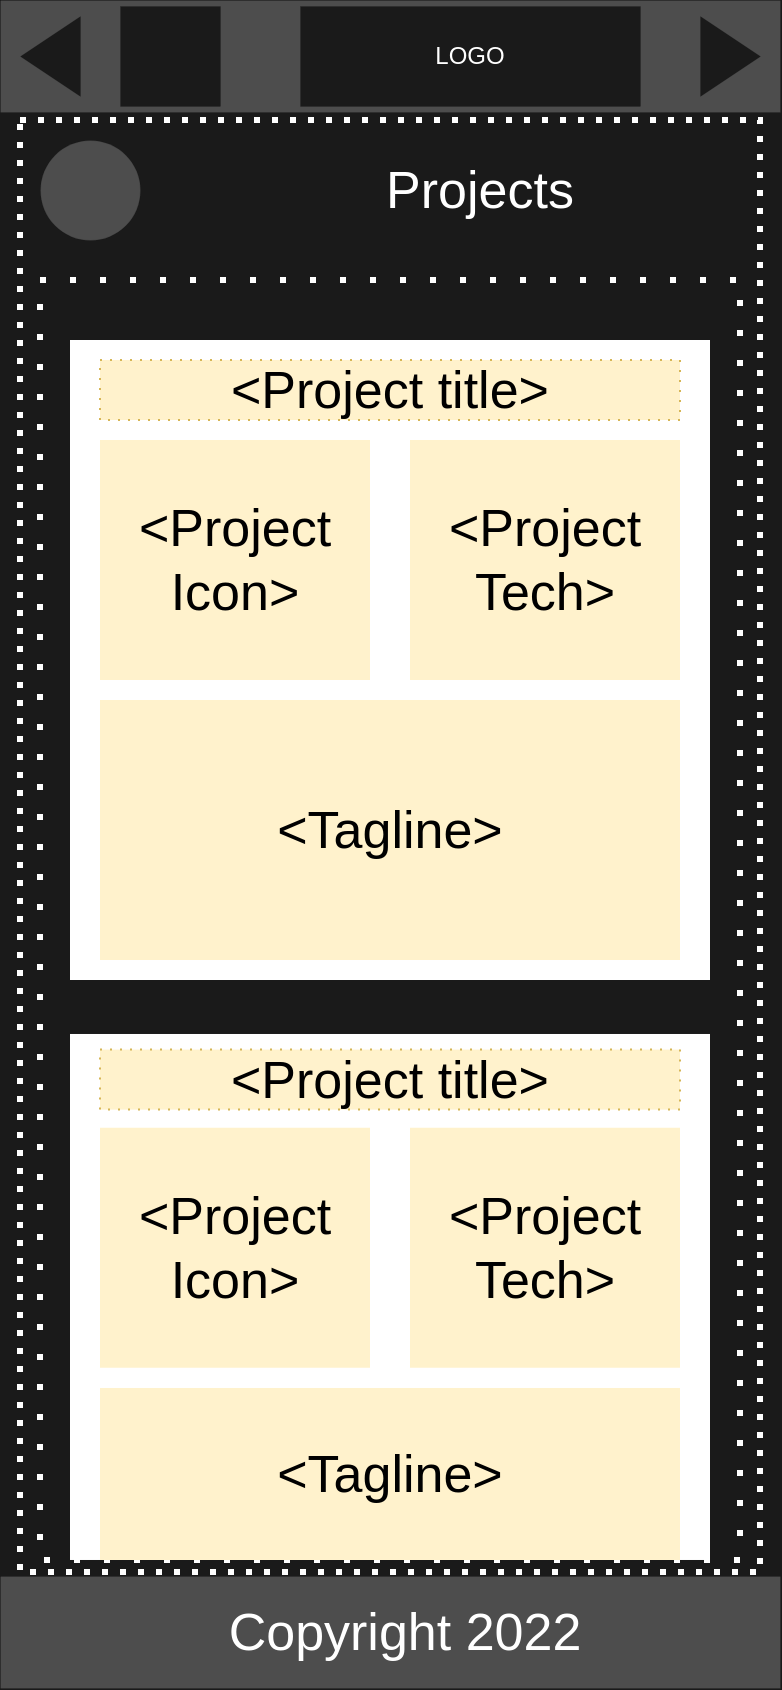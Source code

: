 <mxfile version="16.2.4" type="device"><diagram id="mMLssANWg9HOwaOqKQ6D" name="Home"><mxGraphModel dx="2604" dy="969" grid="1" gridSize="10" guides="1" tooltips="1" connect="1" arrows="1" fold="1" page="1" pageScale="1" pageWidth="390" pageHeight="844" background="#1A1A1A" math="0" shadow="0"><root><mxCell id="0"/><mxCell id="1" parent="0"/><mxCell id="omJaVerOUk1G-_7tgl-I-11" value="" style="rounded=0;whiteSpace=wrap;html=1;labelBackgroundColor=none;fontColor=#FFFFFF;strokeWidth=3;fillColor=#1A1A1A;dashed=1;dashPattern=1 2;strokeColor=#FFFFFF;" vertex="1" parent="1"><mxGeometry x="-770" y="60" width="370" height="726" as="geometry"/></mxCell><mxCell id="omJaVerOUk1G-_7tgl-I-3" value="" style="rounded=0;whiteSpace=wrap;html=1;fillColor=#4D4D4D;strokeWidth=0;" vertex="1" parent="1"><mxGeometry x="-780" y="788" width="390" height="56" as="geometry"/></mxCell><mxCell id="omJaVerOUk1G-_7tgl-I-4" value="" style="rounded=0;whiteSpace=wrap;html=1;fillColor=#4D4D4D;strokeWidth=0;" vertex="1" parent="1"><mxGeometry x="-780" width="390" height="56" as="geometry"/></mxCell><mxCell id="omJaVerOUk1G-_7tgl-I-5" value="" style="triangle;whiteSpace=wrap;html=1;rounded=0;strokeWidth=0;fillColor=#1A1A1A;" vertex="1" parent="1"><mxGeometry x="-430" y="8" width="30" height="40" as="geometry"/></mxCell><mxCell id="omJaVerOUk1G-_7tgl-I-6" value="" style="triangle;whiteSpace=wrap;html=1;rounded=0;strokeWidth=0;fillColor=#1A1A1A;rotation=-180;" vertex="1" parent="1"><mxGeometry x="-770" y="8" width="30" height="40" as="geometry"/></mxCell><mxCell id="omJaVerOUk1G-_7tgl-I-8" value="" style="rounded=0;whiteSpace=wrap;html=1;strokeWidth=0;fillColor=#1A1A1A;" vertex="1" parent="1"><mxGeometry x="-720" y="3" width="50" height="50" as="geometry"/></mxCell><mxCell id="omJaVerOUk1G-_7tgl-I-9" value="LOGO" style="rounded=0;whiteSpace=wrap;html=1;strokeWidth=0;fillColor=#1A1A1A;labelBackgroundColor=none;fontColor=#FFFFFF;" vertex="1" parent="1"><mxGeometry x="-630" y="3" width="170" height="50" as="geometry"/></mxCell><mxCell id="omJaVerOUk1G-_7tgl-I-10" value="" style="ellipse;whiteSpace=wrap;html=1;aspect=fixed;rounded=0;labelBackgroundColor=none;fontColor=#FFFFFF;strokeWidth=0;fillColor=#4D4D4D;" vertex="1" parent="1"><mxGeometry x="-760" y="70" width="50" height="50" as="geometry"/></mxCell><mxCell id="omJaVerOUk1G-_7tgl-I-12" value="" style="rounded=0;whiteSpace=wrap;html=1;labelBackgroundColor=none;strokeWidth=3;dashed=1;fillColor=none;strokeColor=#FFFFFF;dashPattern=1 4;" vertex="1" parent="1"><mxGeometry x="-760" y="140" width="350" height="640" as="geometry"/></mxCell><mxCell id="omJaVerOUk1G-_7tgl-I-15" value="Projects" style="text;html=1;strokeColor=none;fillColor=none;align=center;verticalAlign=middle;whiteSpace=wrap;rounded=0;dashed=1;dashPattern=1 2;labelBackgroundColor=none;fontColor=#FFFFFF;fontSize=26;" vertex="1" parent="1"><mxGeometry x="-650" y="70" width="220" height="50" as="geometry"/></mxCell><mxCell id="omJaVerOUk1G-_7tgl-I-16" value="Copyright 2022" style="text;html=1;strokeColor=none;fillColor=none;align=center;verticalAlign=middle;whiteSpace=wrap;rounded=0;dashed=1;dashPattern=1 4;labelBackgroundColor=none;fontSize=26;fontColor=#FFFFFF;" vertex="1" parent="1"><mxGeometry x="-745" y="801" width="335" height="30" as="geometry"/></mxCell><mxCell id="omJaVerOUk1G-_7tgl-I-21" value="" style="group" vertex="1" connectable="0" parent="1"><mxGeometry x="-745" y="516.99" width="320" height="263.01" as="geometry"/></mxCell><mxCell id="omJaVerOUk1G-_7tgl-I-13" value="" style="rounded=0;whiteSpace=wrap;html=1;dashed=1;dashPattern=1 2;labelBackgroundColor=none;strokeWidth=5;strokeColor=none;" vertex="1" parent="omJaVerOUk1G-_7tgl-I-21"><mxGeometry width="320" height="263" as="geometry"/></mxCell><mxCell id="omJaVerOUk1G-_7tgl-I-17" value="&amp;lt;Project Icon&amp;gt;" style="rounded=0;whiteSpace=wrap;html=1;dashed=1;dashPattern=1 4;labelBackgroundColor=none;fontSize=26;strokeColor=none;strokeWidth=5;fillColor=#fff2cc;" vertex="1" parent="omJaVerOUk1G-_7tgl-I-21"><mxGeometry x="15" y="46.88" width="135" height="120" as="geometry"/></mxCell><mxCell id="omJaVerOUk1G-_7tgl-I-18" value="&amp;lt;Project Tech&amp;gt;" style="rounded=0;whiteSpace=wrap;html=1;dashed=1;dashPattern=1 4;labelBackgroundColor=none;fontSize=26;strokeColor=none;strokeWidth=5;fillColor=#fff2cc;" vertex="1" parent="omJaVerOUk1G-_7tgl-I-21"><mxGeometry x="170" y="46.88" width="135" height="120" as="geometry"/></mxCell><mxCell id="omJaVerOUk1G-_7tgl-I-19" value="&amp;lt;Project title&amp;gt;" style="text;html=1;strokeColor=#d6b656;fillColor=#fff2cc;align=center;verticalAlign=middle;whiteSpace=wrap;rounded=0;dashed=1;dashPattern=1 4;labelBackgroundColor=none;fontSize=26;" vertex="1" parent="omJaVerOUk1G-_7tgl-I-21"><mxGeometry x="15" y="7.812" width="290" height="30" as="geometry"/></mxCell><mxCell id="omJaVerOUk1G-_7tgl-I-20" value="&amp;lt;Tagline&amp;gt;" style="rounded=0;whiteSpace=wrap;html=1;dashed=1;dashPattern=1 4;labelBackgroundColor=none;fontSize=26;strokeColor=none;strokeWidth=5;fillColor=#fff2cc;" vertex="1" parent="omJaVerOUk1G-_7tgl-I-21"><mxGeometry x="15" y="177" width="290" height="86" as="geometry"/></mxCell><mxCell id="omJaVerOUk1G-_7tgl-I-22" value="" style="group" vertex="1" connectable="0" parent="1"><mxGeometry x="-745" y="170" width="320" height="320" as="geometry"/></mxCell><mxCell id="omJaVerOUk1G-_7tgl-I-23" value="" style="rounded=0;whiteSpace=wrap;html=1;dashed=1;dashPattern=1 2;labelBackgroundColor=none;strokeWidth=5;strokeColor=none;" vertex="1" parent="omJaVerOUk1G-_7tgl-I-22"><mxGeometry width="320" height="320" as="geometry"/></mxCell><mxCell id="omJaVerOUk1G-_7tgl-I-24" value="&amp;lt;Project Icon&amp;gt;" style="rounded=0;whiteSpace=wrap;html=1;dashed=1;dashPattern=1 4;labelBackgroundColor=none;fontSize=26;strokeColor=none;strokeWidth=5;fillColor=#fff2cc;" vertex="1" parent="omJaVerOUk1G-_7tgl-I-22"><mxGeometry x="15" y="50" width="135" height="120" as="geometry"/></mxCell><mxCell id="omJaVerOUk1G-_7tgl-I-25" value="&amp;lt;Project Tech&amp;gt;" style="rounded=0;whiteSpace=wrap;html=1;dashed=1;dashPattern=1 4;labelBackgroundColor=none;fontSize=26;strokeColor=none;strokeWidth=5;fillColor=#fff2cc;" vertex="1" parent="omJaVerOUk1G-_7tgl-I-22"><mxGeometry x="170" y="50" width="135" height="120" as="geometry"/></mxCell><mxCell id="omJaVerOUk1G-_7tgl-I-26" value="&amp;lt;Project title&amp;gt;" style="text;html=1;strokeColor=#d6b656;fillColor=#fff2cc;align=center;verticalAlign=middle;whiteSpace=wrap;rounded=0;dashed=1;dashPattern=1 4;labelBackgroundColor=none;fontSize=26;" vertex="1" parent="omJaVerOUk1G-_7tgl-I-22"><mxGeometry x="15" y="10" width="290" height="30" as="geometry"/></mxCell><mxCell id="omJaVerOUk1G-_7tgl-I-27" value="&amp;lt;Tagline&amp;gt;" style="rounded=0;whiteSpace=wrap;html=1;dashed=1;dashPattern=1 4;labelBackgroundColor=none;fontSize=26;strokeColor=none;strokeWidth=5;fillColor=#fff2cc;" vertex="1" parent="omJaVerOUk1G-_7tgl-I-22"><mxGeometry x="15" y="180" width="290" height="130" as="geometry"/></mxCell></root></mxGraphModel></diagram></mxfile>